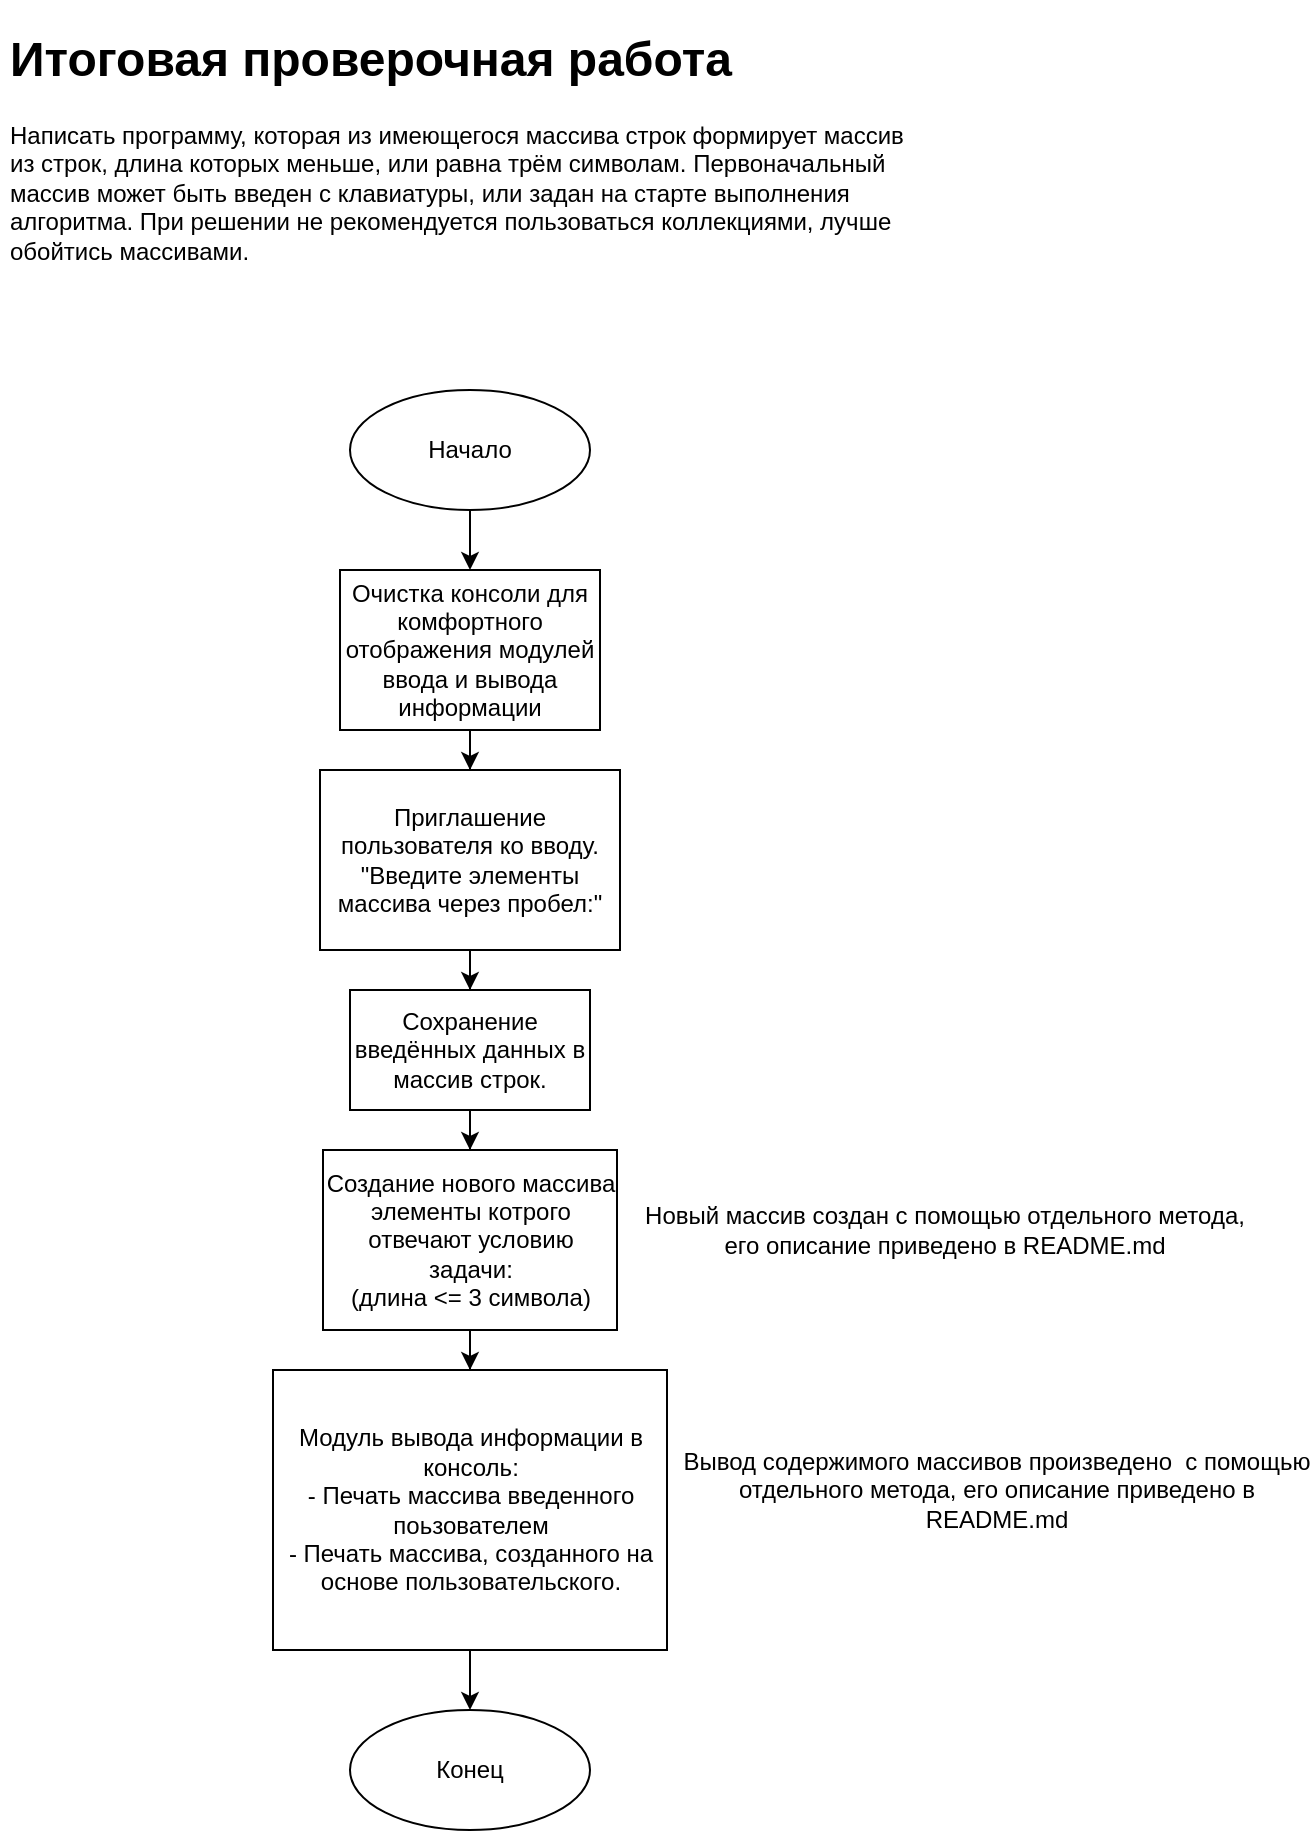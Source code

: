 <mxfile version="12.2.4" pages="1"><diagram id="PAwkLHqwGLMnyvP52591" name="Page-1"><mxGraphModel dx="1072" dy="1934" grid="1" gridSize="10" guides="1" tooltips="1" connect="1" arrows="1" fold="1" page="1" pageScale="1" pageWidth="827" pageHeight="1169" math="0" shadow="0"><root><mxCell id="0"/><mxCell id="1" parent="0"/><mxCell id="4" value="" style="edgeStyle=orthogonalEdgeStyle;rounded=0;orthogonalLoop=1;jettySize=auto;html=1;" parent="1" source="2" target="3" edge="1"><mxGeometry relative="1" as="geometry"/></mxCell><mxCell id="2" value="Начало" style="ellipse;whiteSpace=wrap;html=1;" parent="1" vertex="1"><mxGeometry x="315" y="-945" width="120" height="60" as="geometry"/></mxCell><mxCell id="6" value="" style="edgeStyle=orthogonalEdgeStyle;rounded=0;orthogonalLoop=1;jettySize=auto;html=1;" parent="1" source="3" target="5" edge="1"><mxGeometry relative="1" as="geometry"/></mxCell><mxCell id="3" value="Очистка консоли для комфортного отображения модулей ввода и вывода информации" style="rounded=0;whiteSpace=wrap;html=1;" parent="1" vertex="1"><mxGeometry x="310" y="-855" width="130" height="80" as="geometry"/></mxCell><mxCell id="10" value="" style="edgeStyle=orthogonalEdgeStyle;rounded=0;orthogonalLoop=1;jettySize=auto;html=1;" parent="1" source="5" target="9" edge="1"><mxGeometry relative="1" as="geometry"/></mxCell><mxCell id="5" value="Приглашение пользователя ко вводу.&lt;br&gt;&quot;Введите элементы массива через пробел:&quot;" style="rounded=0;whiteSpace=wrap;html=1;" parent="1" vertex="1"><mxGeometry x="300" y="-755" width="150" height="90" as="geometry"/></mxCell><mxCell id="12" value="" style="edgeStyle=orthogonalEdgeStyle;rounded=0;orthogonalLoop=1;jettySize=auto;html=1;" parent="1" source="9" target="11" edge="1"><mxGeometry relative="1" as="geometry"/></mxCell><mxCell id="9" value="Сохранение введённых данных в массив строк." style="rounded=0;whiteSpace=wrap;html=1;" parent="1" vertex="1"><mxGeometry x="315" y="-645" width="120" height="60" as="geometry"/></mxCell><mxCell id="15" value="" style="edgeStyle=orthogonalEdgeStyle;rounded=0;orthogonalLoop=1;jettySize=auto;html=1;" parent="1" source="11" target="14" edge="1"><mxGeometry relative="1" as="geometry"/></mxCell><mxCell id="11" value="Создание нового массива элементы котрого отвечают условию задачи:&lt;br&gt;(длина &amp;lt;= 3 символа)" style="rounded=0;whiteSpace=wrap;html=1;" parent="1" vertex="1"><mxGeometry x="301.5" y="-565" width="147" height="90" as="geometry"/></mxCell><mxCell id="17" value="" style="edgeStyle=orthogonalEdgeStyle;rounded=0;orthogonalLoop=1;jettySize=auto;html=1;" parent="1" source="14" target="16" edge="1"><mxGeometry relative="1" as="geometry"/></mxCell><mxCell id="14" value="Модуль вывода информации в консоль:&lt;br&gt;- Печать массива введенного поьзователем&lt;br&gt;- Печать массива, созданного на основе пользовательского." style="rounded=0;whiteSpace=wrap;html=1;" parent="1" vertex="1"><mxGeometry x="276.5" y="-455" width="197" height="140" as="geometry"/></mxCell><mxCell id="16" value="Конец" style="ellipse;whiteSpace=wrap;html=1;" parent="1" vertex="1"><mxGeometry x="315" y="-285" width="120" height="60" as="geometry"/></mxCell><mxCell id="21" value="&lt;h1&gt;Итоговая проверочная работа&lt;/h1&gt;&lt;p&gt;Написать программу, которая из имеющегося массива строк формирует массив из строк, длина которых меньше, или равна трём символам. Первоначальный массив может быть введен с клавиатуры, или задан&amp;nbsp;на старте выполнения алгоритма. При решении не рекомендуется пользоваться коллекциями, лучше обойтись массивами.&lt;/p&gt;" style="text;html=1;strokeColor=none;fillColor=none;spacing=5;spacingTop=-20;whiteSpace=wrap;overflow=hidden;rounded=0;" parent="1" vertex="1"><mxGeometry x="140" y="-1130" width="470" height="150" as="geometry"/></mxCell><mxCell id="22" value="Новый массив создан с помощью отдельного метода, его описание приведено в README.md" style="text;html=1;strokeColor=none;fillColor=none;align=center;verticalAlign=middle;whiteSpace=wrap;rounded=0;" parent="1" vertex="1"><mxGeometry x="454" y="-550" width="317" height="50" as="geometry"/></mxCell><mxCell id="23" value="Вывод содержимого массивов произведено&amp;nbsp; с помощью отдельного метода, его описание приведено в README.md" style="text;html=1;strokeColor=none;fillColor=none;align=center;verticalAlign=middle;whiteSpace=wrap;rounded=0;" parent="1" vertex="1"><mxGeometry x="480" y="-420" width="317" height="50" as="geometry"/></mxCell></root></mxGraphModel></diagram></mxfile>